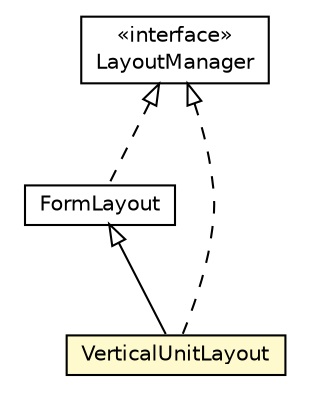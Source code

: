 #!/usr/local/bin/dot
#
# Class diagram 
# Generated by UMLGraph version R5_6-24-gf6e263 (http://www.umlgraph.org/)
#

digraph G {
	edge [fontname="Helvetica",fontsize=10,labelfontname="Helvetica",labelfontsize=10];
	node [fontname="Helvetica",fontsize=10,shape=plaintext];
	nodesep=0.25;
	ranksep=0.5;
	// org.universAAL.ui.handler.gui.swing.defaultLookAndFeel.Layout.FormLayout
	c8542839 [label=<<table title="org.universAAL.ui.handler.gui.swing.defaultLookAndFeel.Layout.FormLayout" border="0" cellborder="1" cellspacing="0" cellpadding="2" port="p" href="./FormLayout.html">
		<tr><td><table border="0" cellspacing="0" cellpadding="1">
<tr><td align="center" balign="center"> FormLayout </td></tr>
		</table></td></tr>
		</table>>, URL="./FormLayout.html", fontname="Helvetica", fontcolor="black", fontsize=10.0];
	// org.universAAL.ui.handler.gui.swing.defaultLookAndFeel.Layout.VerticalUnitLayout
	c8542840 [label=<<table title="org.universAAL.ui.handler.gui.swing.defaultLookAndFeel.Layout.VerticalUnitLayout" border="0" cellborder="1" cellspacing="0" cellpadding="2" port="p" bgcolor="lemonChiffon" href="./VerticalUnitLayout.html">
		<tr><td><table border="0" cellspacing="0" cellpadding="1">
<tr><td align="center" balign="center"> VerticalUnitLayout </td></tr>
		</table></td></tr>
		</table>>, URL="./VerticalUnitLayout.html", fontname="Helvetica", fontcolor="black", fontsize=10.0];
	//org.universAAL.ui.handler.gui.swing.defaultLookAndFeel.Layout.FormLayout implements java.awt.LayoutManager
	c8543411:p -> c8542839:p [dir=back,arrowtail=empty,style=dashed];
	//org.universAAL.ui.handler.gui.swing.defaultLookAndFeel.Layout.VerticalUnitLayout extends org.universAAL.ui.handler.gui.swing.defaultLookAndFeel.Layout.FormLayout
	c8542839:p -> c8542840:p [dir=back,arrowtail=empty];
	//org.universAAL.ui.handler.gui.swing.defaultLookAndFeel.Layout.VerticalUnitLayout implements java.awt.LayoutManager
	c8543411:p -> c8542840:p [dir=back,arrowtail=empty,style=dashed];
	// java.awt.LayoutManager
	c8543411 [label=<<table title="java.awt.LayoutManager" border="0" cellborder="1" cellspacing="0" cellpadding="2" port="p" href="http://java.sun.com/j2se/1.4.2/docs/api/java/awt/LayoutManager.html">
		<tr><td><table border="0" cellspacing="0" cellpadding="1">
<tr><td align="center" balign="center"> &#171;interface&#187; </td></tr>
<tr><td align="center" balign="center"> LayoutManager </td></tr>
		</table></td></tr>
		</table>>, URL="http://java.sun.com/j2se/1.4.2/docs/api/java/awt/LayoutManager.html", fontname="Helvetica", fontcolor="black", fontsize=10.0];
}

